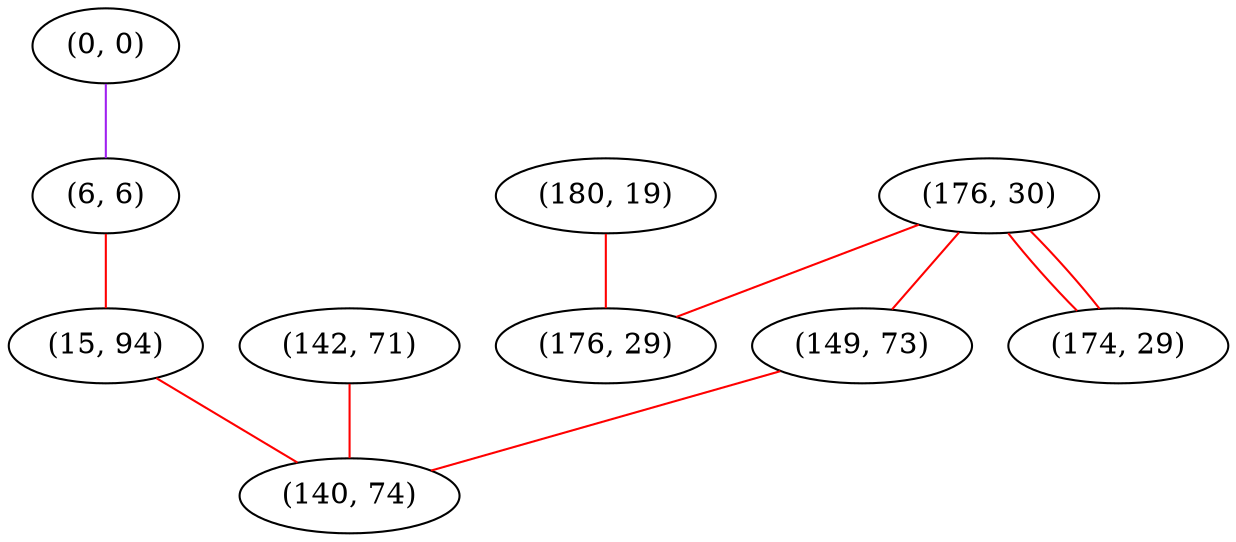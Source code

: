 graph "" {
"(0, 0)";
"(6, 6)";
"(176, 30)";
"(15, 94)";
"(142, 71)";
"(149, 73)";
"(180, 19)";
"(176, 29)";
"(140, 74)";
"(174, 29)";
"(0, 0)" -- "(6, 6)"  [color=purple, key=0, weight=4];
"(6, 6)" -- "(15, 94)"  [color=red, key=0, weight=1];
"(176, 30)" -- "(149, 73)"  [color=red, key=0, weight=1];
"(176, 30)" -- "(176, 29)"  [color=red, key=0, weight=1];
"(176, 30)" -- "(174, 29)"  [color=red, key=0, weight=1];
"(176, 30)" -- "(174, 29)"  [color=red, key=1, weight=1];
"(15, 94)" -- "(140, 74)"  [color=red, key=0, weight=1];
"(142, 71)" -- "(140, 74)"  [color=red, key=0, weight=1];
"(149, 73)" -- "(140, 74)"  [color=red, key=0, weight=1];
"(180, 19)" -- "(176, 29)"  [color=red, key=0, weight=1];
}
